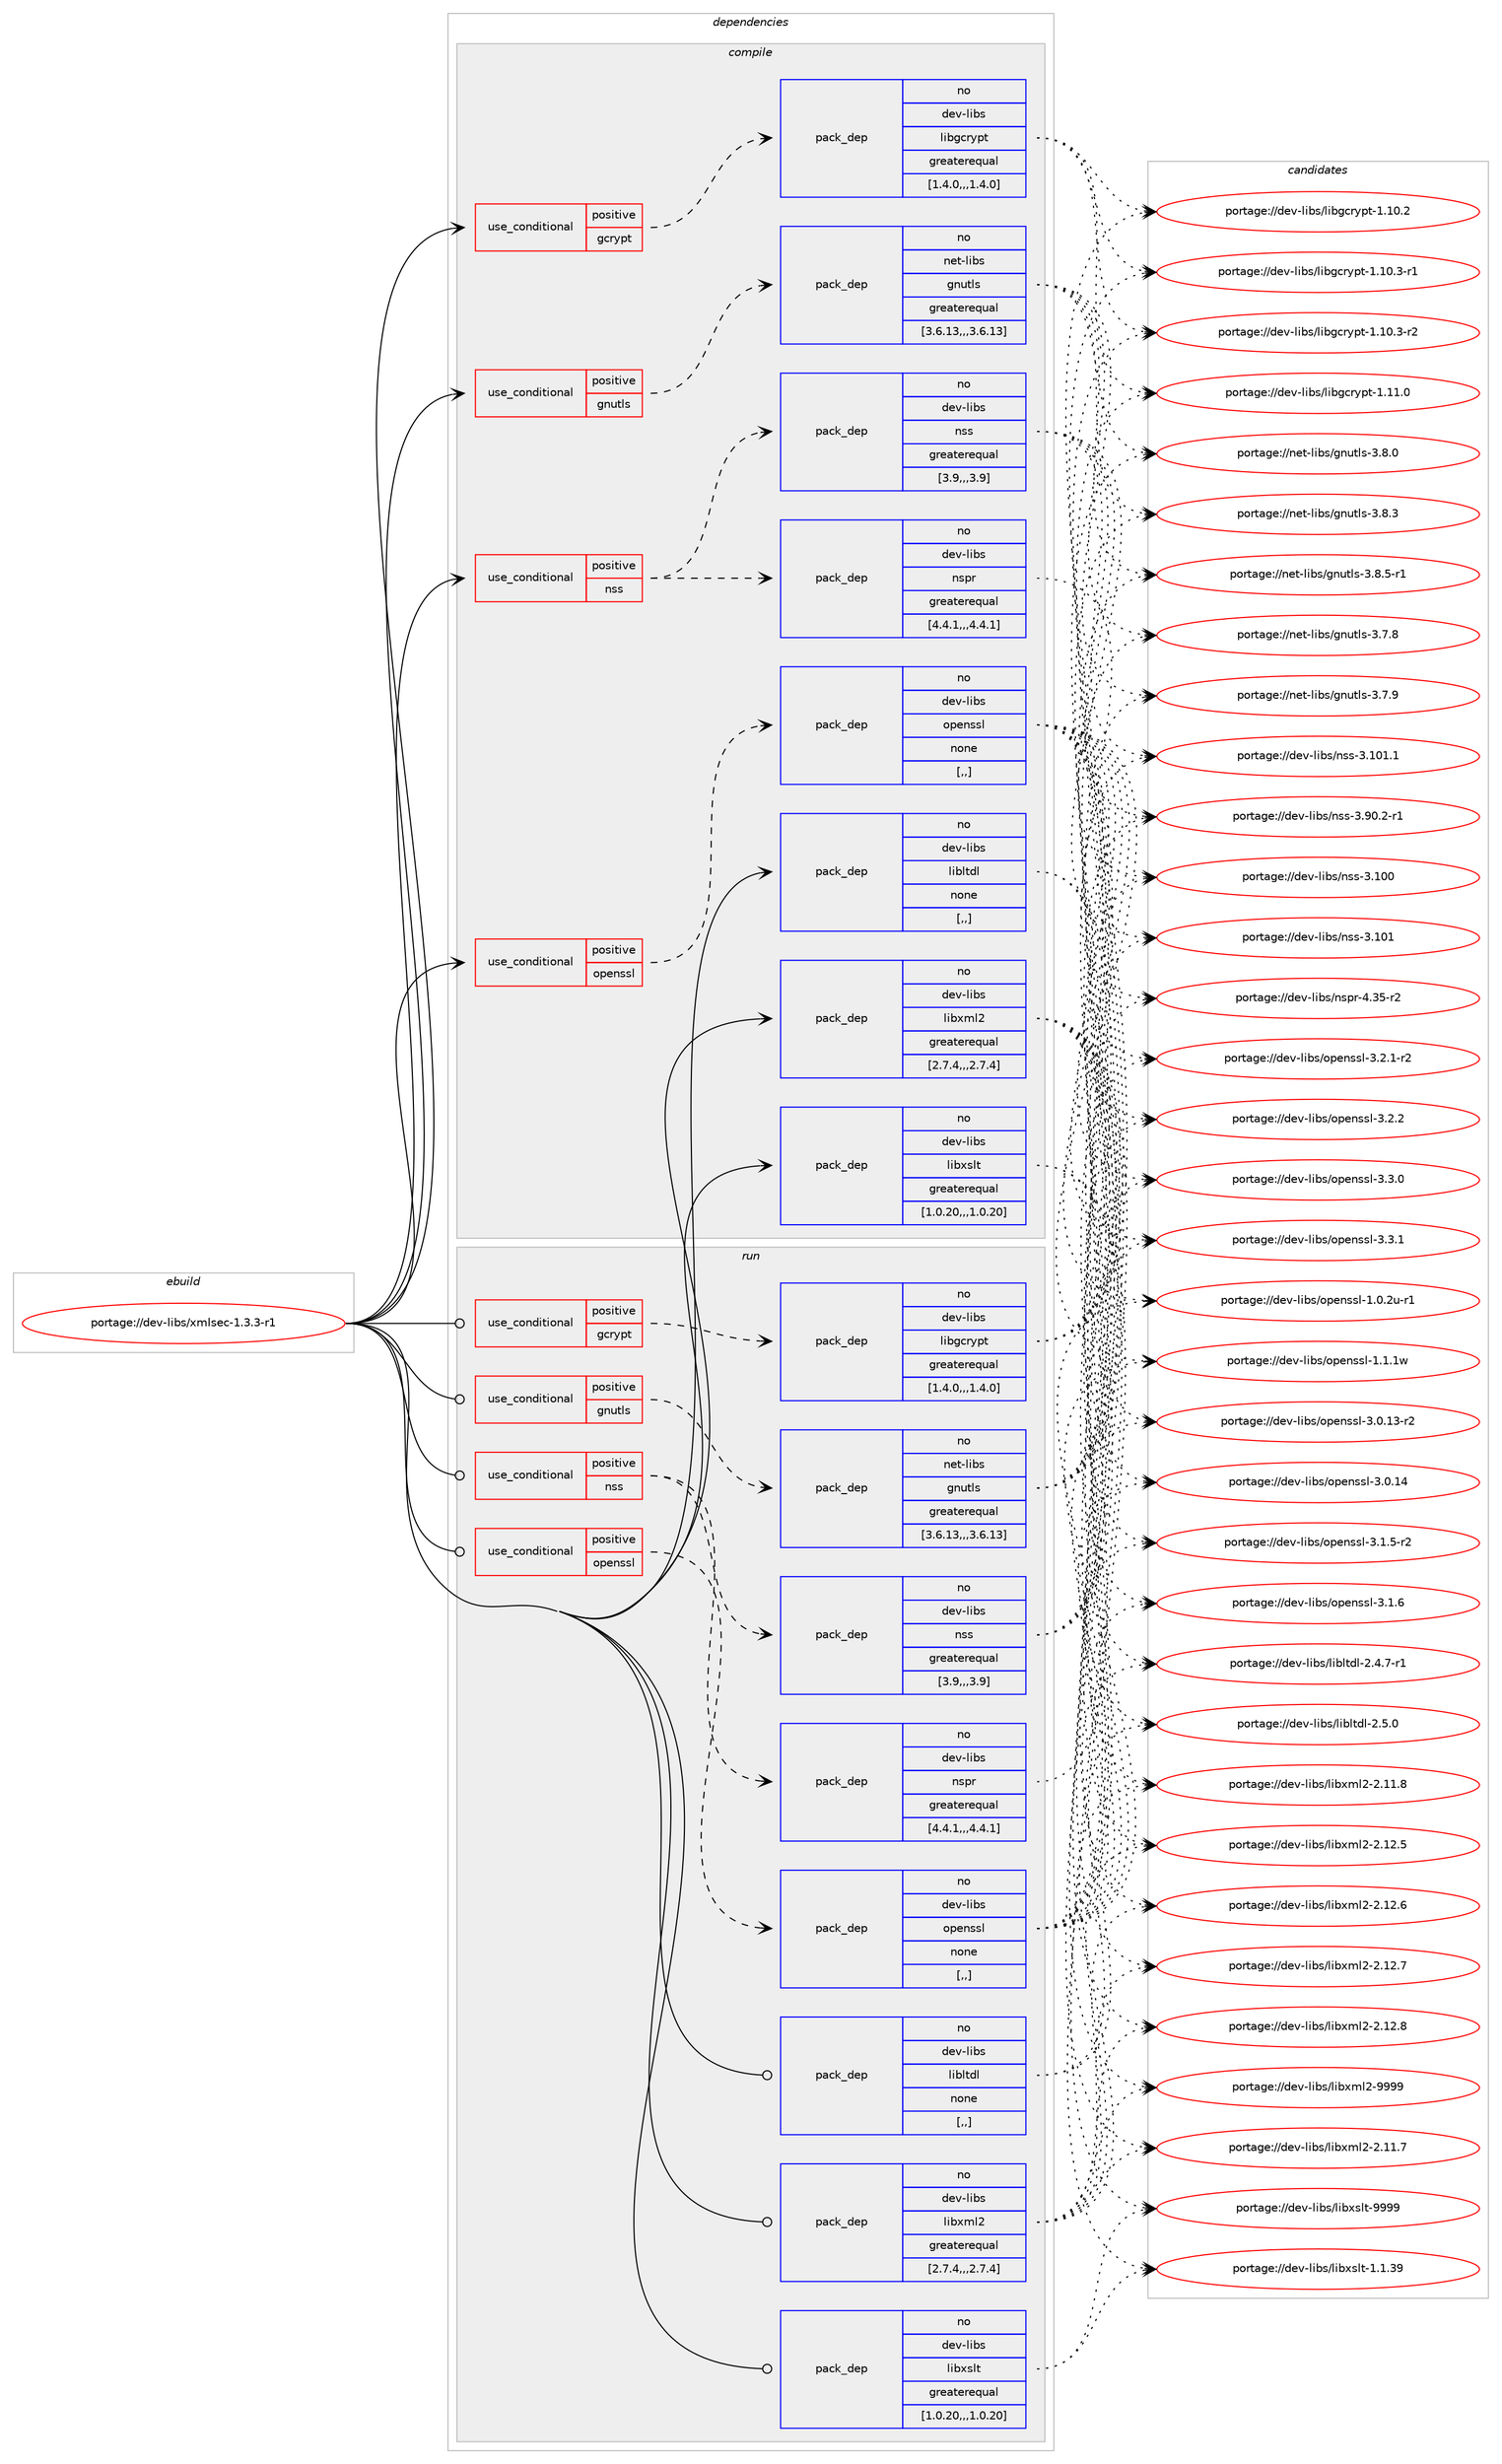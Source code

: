 digraph prolog {

# *************
# Graph options
# *************

newrank=true;
concentrate=true;
compound=true;
graph [rankdir=LR,fontname=Helvetica,fontsize=10,ranksep=1.5];#, ranksep=2.5, nodesep=0.2];
edge  [arrowhead=vee];
node  [fontname=Helvetica,fontsize=10];

# **********
# The ebuild
# **********

subgraph cluster_leftcol {
color=gray;
rank=same;
label=<<i>ebuild</i>>;
id [label="portage://dev-libs/xmlsec-1.3.3-r1", color=red, width=4, href="../dev-libs/xmlsec-1.3.3-r1.svg"];
}

# ****************
# The dependencies
# ****************

subgraph cluster_midcol {
color=gray;
label=<<i>dependencies</i>>;
subgraph cluster_compile {
fillcolor="#eeeeee";
style=filled;
label=<<i>compile</i>>;
subgraph cond27985 {
dependency112734 [label=<<TABLE BORDER="0" CELLBORDER="1" CELLSPACING="0" CELLPADDING="4"><TR><TD ROWSPAN="3" CELLPADDING="10">use_conditional</TD></TR><TR><TD>positive</TD></TR><TR><TD>gcrypt</TD></TR></TABLE>>, shape=none, color=red];
subgraph pack83585 {
dependency112735 [label=<<TABLE BORDER="0" CELLBORDER="1" CELLSPACING="0" CELLPADDING="4" WIDTH="220"><TR><TD ROWSPAN="6" CELLPADDING="30">pack_dep</TD></TR><TR><TD WIDTH="110">no</TD></TR><TR><TD>dev-libs</TD></TR><TR><TD>libgcrypt</TD></TR><TR><TD>greaterequal</TD></TR><TR><TD>[1.4.0,,,1.4.0]</TD></TR></TABLE>>, shape=none, color=blue];
}
dependency112734:e -> dependency112735:w [weight=20,style="dashed",arrowhead="vee"];
}
id:e -> dependency112734:w [weight=20,style="solid",arrowhead="vee"];
subgraph cond27986 {
dependency112736 [label=<<TABLE BORDER="0" CELLBORDER="1" CELLSPACING="0" CELLPADDING="4"><TR><TD ROWSPAN="3" CELLPADDING="10">use_conditional</TD></TR><TR><TD>positive</TD></TR><TR><TD>gnutls</TD></TR></TABLE>>, shape=none, color=red];
subgraph pack83586 {
dependency112737 [label=<<TABLE BORDER="0" CELLBORDER="1" CELLSPACING="0" CELLPADDING="4" WIDTH="220"><TR><TD ROWSPAN="6" CELLPADDING="30">pack_dep</TD></TR><TR><TD WIDTH="110">no</TD></TR><TR><TD>net-libs</TD></TR><TR><TD>gnutls</TD></TR><TR><TD>greaterequal</TD></TR><TR><TD>[3.6.13,,,3.6.13]</TD></TR></TABLE>>, shape=none, color=blue];
}
dependency112736:e -> dependency112737:w [weight=20,style="dashed",arrowhead="vee"];
}
id:e -> dependency112736:w [weight=20,style="solid",arrowhead="vee"];
subgraph cond27987 {
dependency112738 [label=<<TABLE BORDER="0" CELLBORDER="1" CELLSPACING="0" CELLPADDING="4"><TR><TD ROWSPAN="3" CELLPADDING="10">use_conditional</TD></TR><TR><TD>positive</TD></TR><TR><TD>nss</TD></TR></TABLE>>, shape=none, color=red];
subgraph pack83587 {
dependency112739 [label=<<TABLE BORDER="0" CELLBORDER="1" CELLSPACING="0" CELLPADDING="4" WIDTH="220"><TR><TD ROWSPAN="6" CELLPADDING="30">pack_dep</TD></TR><TR><TD WIDTH="110">no</TD></TR><TR><TD>dev-libs</TD></TR><TR><TD>nspr</TD></TR><TR><TD>greaterequal</TD></TR><TR><TD>[4.4.1,,,4.4.1]</TD></TR></TABLE>>, shape=none, color=blue];
}
dependency112738:e -> dependency112739:w [weight=20,style="dashed",arrowhead="vee"];
subgraph pack83588 {
dependency112740 [label=<<TABLE BORDER="0" CELLBORDER="1" CELLSPACING="0" CELLPADDING="4" WIDTH="220"><TR><TD ROWSPAN="6" CELLPADDING="30">pack_dep</TD></TR><TR><TD WIDTH="110">no</TD></TR><TR><TD>dev-libs</TD></TR><TR><TD>nss</TD></TR><TR><TD>greaterequal</TD></TR><TR><TD>[3.9,,,3.9]</TD></TR></TABLE>>, shape=none, color=blue];
}
dependency112738:e -> dependency112740:w [weight=20,style="dashed",arrowhead="vee"];
}
id:e -> dependency112738:w [weight=20,style="solid",arrowhead="vee"];
subgraph cond27988 {
dependency112741 [label=<<TABLE BORDER="0" CELLBORDER="1" CELLSPACING="0" CELLPADDING="4"><TR><TD ROWSPAN="3" CELLPADDING="10">use_conditional</TD></TR><TR><TD>positive</TD></TR><TR><TD>openssl</TD></TR></TABLE>>, shape=none, color=red];
subgraph pack83589 {
dependency112742 [label=<<TABLE BORDER="0" CELLBORDER="1" CELLSPACING="0" CELLPADDING="4" WIDTH="220"><TR><TD ROWSPAN="6" CELLPADDING="30">pack_dep</TD></TR><TR><TD WIDTH="110">no</TD></TR><TR><TD>dev-libs</TD></TR><TR><TD>openssl</TD></TR><TR><TD>none</TD></TR><TR><TD>[,,]</TD></TR></TABLE>>, shape=none, color=blue];
}
dependency112741:e -> dependency112742:w [weight=20,style="dashed",arrowhead="vee"];
}
id:e -> dependency112741:w [weight=20,style="solid",arrowhead="vee"];
subgraph pack83590 {
dependency112743 [label=<<TABLE BORDER="0" CELLBORDER="1" CELLSPACING="0" CELLPADDING="4" WIDTH="220"><TR><TD ROWSPAN="6" CELLPADDING="30">pack_dep</TD></TR><TR><TD WIDTH="110">no</TD></TR><TR><TD>dev-libs</TD></TR><TR><TD>libltdl</TD></TR><TR><TD>none</TD></TR><TR><TD>[,,]</TD></TR></TABLE>>, shape=none, color=blue];
}
id:e -> dependency112743:w [weight=20,style="solid",arrowhead="vee"];
subgraph pack83591 {
dependency112744 [label=<<TABLE BORDER="0" CELLBORDER="1" CELLSPACING="0" CELLPADDING="4" WIDTH="220"><TR><TD ROWSPAN="6" CELLPADDING="30">pack_dep</TD></TR><TR><TD WIDTH="110">no</TD></TR><TR><TD>dev-libs</TD></TR><TR><TD>libxml2</TD></TR><TR><TD>greaterequal</TD></TR><TR><TD>[2.7.4,,,2.7.4]</TD></TR></TABLE>>, shape=none, color=blue];
}
id:e -> dependency112744:w [weight=20,style="solid",arrowhead="vee"];
subgraph pack83592 {
dependency112745 [label=<<TABLE BORDER="0" CELLBORDER="1" CELLSPACING="0" CELLPADDING="4" WIDTH="220"><TR><TD ROWSPAN="6" CELLPADDING="30">pack_dep</TD></TR><TR><TD WIDTH="110">no</TD></TR><TR><TD>dev-libs</TD></TR><TR><TD>libxslt</TD></TR><TR><TD>greaterequal</TD></TR><TR><TD>[1.0.20,,,1.0.20]</TD></TR></TABLE>>, shape=none, color=blue];
}
id:e -> dependency112745:w [weight=20,style="solid",arrowhead="vee"];
}
subgraph cluster_compileandrun {
fillcolor="#eeeeee";
style=filled;
label=<<i>compile and run</i>>;
}
subgraph cluster_run {
fillcolor="#eeeeee";
style=filled;
label=<<i>run</i>>;
subgraph cond27989 {
dependency112746 [label=<<TABLE BORDER="0" CELLBORDER="1" CELLSPACING="0" CELLPADDING="4"><TR><TD ROWSPAN="3" CELLPADDING="10">use_conditional</TD></TR><TR><TD>positive</TD></TR><TR><TD>gcrypt</TD></TR></TABLE>>, shape=none, color=red];
subgraph pack83593 {
dependency112747 [label=<<TABLE BORDER="0" CELLBORDER="1" CELLSPACING="0" CELLPADDING="4" WIDTH="220"><TR><TD ROWSPAN="6" CELLPADDING="30">pack_dep</TD></TR><TR><TD WIDTH="110">no</TD></TR><TR><TD>dev-libs</TD></TR><TR><TD>libgcrypt</TD></TR><TR><TD>greaterequal</TD></TR><TR><TD>[1.4.0,,,1.4.0]</TD></TR></TABLE>>, shape=none, color=blue];
}
dependency112746:e -> dependency112747:w [weight=20,style="dashed",arrowhead="vee"];
}
id:e -> dependency112746:w [weight=20,style="solid",arrowhead="odot"];
subgraph cond27990 {
dependency112748 [label=<<TABLE BORDER="0" CELLBORDER="1" CELLSPACING="0" CELLPADDING="4"><TR><TD ROWSPAN="3" CELLPADDING="10">use_conditional</TD></TR><TR><TD>positive</TD></TR><TR><TD>gnutls</TD></TR></TABLE>>, shape=none, color=red];
subgraph pack83594 {
dependency112749 [label=<<TABLE BORDER="0" CELLBORDER="1" CELLSPACING="0" CELLPADDING="4" WIDTH="220"><TR><TD ROWSPAN="6" CELLPADDING="30">pack_dep</TD></TR><TR><TD WIDTH="110">no</TD></TR><TR><TD>net-libs</TD></TR><TR><TD>gnutls</TD></TR><TR><TD>greaterequal</TD></TR><TR><TD>[3.6.13,,,3.6.13]</TD></TR></TABLE>>, shape=none, color=blue];
}
dependency112748:e -> dependency112749:w [weight=20,style="dashed",arrowhead="vee"];
}
id:e -> dependency112748:w [weight=20,style="solid",arrowhead="odot"];
subgraph cond27991 {
dependency112750 [label=<<TABLE BORDER="0" CELLBORDER="1" CELLSPACING="0" CELLPADDING="4"><TR><TD ROWSPAN="3" CELLPADDING="10">use_conditional</TD></TR><TR><TD>positive</TD></TR><TR><TD>nss</TD></TR></TABLE>>, shape=none, color=red];
subgraph pack83595 {
dependency112751 [label=<<TABLE BORDER="0" CELLBORDER="1" CELLSPACING="0" CELLPADDING="4" WIDTH="220"><TR><TD ROWSPAN="6" CELLPADDING="30">pack_dep</TD></TR><TR><TD WIDTH="110">no</TD></TR><TR><TD>dev-libs</TD></TR><TR><TD>nspr</TD></TR><TR><TD>greaterequal</TD></TR><TR><TD>[4.4.1,,,4.4.1]</TD></TR></TABLE>>, shape=none, color=blue];
}
dependency112750:e -> dependency112751:w [weight=20,style="dashed",arrowhead="vee"];
subgraph pack83596 {
dependency112752 [label=<<TABLE BORDER="0" CELLBORDER="1" CELLSPACING="0" CELLPADDING="4" WIDTH="220"><TR><TD ROWSPAN="6" CELLPADDING="30">pack_dep</TD></TR><TR><TD WIDTH="110">no</TD></TR><TR><TD>dev-libs</TD></TR><TR><TD>nss</TD></TR><TR><TD>greaterequal</TD></TR><TR><TD>[3.9,,,3.9]</TD></TR></TABLE>>, shape=none, color=blue];
}
dependency112750:e -> dependency112752:w [weight=20,style="dashed",arrowhead="vee"];
}
id:e -> dependency112750:w [weight=20,style="solid",arrowhead="odot"];
subgraph cond27992 {
dependency112753 [label=<<TABLE BORDER="0" CELLBORDER="1" CELLSPACING="0" CELLPADDING="4"><TR><TD ROWSPAN="3" CELLPADDING="10">use_conditional</TD></TR><TR><TD>positive</TD></TR><TR><TD>openssl</TD></TR></TABLE>>, shape=none, color=red];
subgraph pack83597 {
dependency112754 [label=<<TABLE BORDER="0" CELLBORDER="1" CELLSPACING="0" CELLPADDING="4" WIDTH="220"><TR><TD ROWSPAN="6" CELLPADDING="30">pack_dep</TD></TR><TR><TD WIDTH="110">no</TD></TR><TR><TD>dev-libs</TD></TR><TR><TD>openssl</TD></TR><TR><TD>none</TD></TR><TR><TD>[,,]</TD></TR></TABLE>>, shape=none, color=blue];
}
dependency112753:e -> dependency112754:w [weight=20,style="dashed",arrowhead="vee"];
}
id:e -> dependency112753:w [weight=20,style="solid",arrowhead="odot"];
subgraph pack83598 {
dependency112755 [label=<<TABLE BORDER="0" CELLBORDER="1" CELLSPACING="0" CELLPADDING="4" WIDTH="220"><TR><TD ROWSPAN="6" CELLPADDING="30">pack_dep</TD></TR><TR><TD WIDTH="110">no</TD></TR><TR><TD>dev-libs</TD></TR><TR><TD>libltdl</TD></TR><TR><TD>none</TD></TR><TR><TD>[,,]</TD></TR></TABLE>>, shape=none, color=blue];
}
id:e -> dependency112755:w [weight=20,style="solid",arrowhead="odot"];
subgraph pack83599 {
dependency112756 [label=<<TABLE BORDER="0" CELLBORDER="1" CELLSPACING="0" CELLPADDING="4" WIDTH="220"><TR><TD ROWSPAN="6" CELLPADDING="30">pack_dep</TD></TR><TR><TD WIDTH="110">no</TD></TR><TR><TD>dev-libs</TD></TR><TR><TD>libxml2</TD></TR><TR><TD>greaterequal</TD></TR><TR><TD>[2.7.4,,,2.7.4]</TD></TR></TABLE>>, shape=none, color=blue];
}
id:e -> dependency112756:w [weight=20,style="solid",arrowhead="odot"];
subgraph pack83600 {
dependency112757 [label=<<TABLE BORDER="0" CELLBORDER="1" CELLSPACING="0" CELLPADDING="4" WIDTH="220"><TR><TD ROWSPAN="6" CELLPADDING="30">pack_dep</TD></TR><TR><TD WIDTH="110">no</TD></TR><TR><TD>dev-libs</TD></TR><TR><TD>libxslt</TD></TR><TR><TD>greaterequal</TD></TR><TR><TD>[1.0.20,,,1.0.20]</TD></TR></TABLE>>, shape=none, color=blue];
}
id:e -> dependency112757:w [weight=20,style="solid",arrowhead="odot"];
}
}

# **************
# The candidates
# **************

subgraph cluster_choices {
rank=same;
color=gray;
label=<<i>candidates</i>>;

subgraph choice83585 {
color=black;
nodesep=1;
choice100101118451081059811547108105981039911412111211645494649484650 [label="portage://dev-libs/libgcrypt-1.10.2", color=red, width=4,href="../dev-libs/libgcrypt-1.10.2.svg"];
choice1001011184510810598115471081059810399114121112116454946494846514511449 [label="portage://dev-libs/libgcrypt-1.10.3-r1", color=red, width=4,href="../dev-libs/libgcrypt-1.10.3-r1.svg"];
choice1001011184510810598115471081059810399114121112116454946494846514511450 [label="portage://dev-libs/libgcrypt-1.10.3-r2", color=red, width=4,href="../dev-libs/libgcrypt-1.10.3-r2.svg"];
choice100101118451081059811547108105981039911412111211645494649494648 [label="portage://dev-libs/libgcrypt-1.11.0", color=red, width=4,href="../dev-libs/libgcrypt-1.11.0.svg"];
dependency112735:e -> choice100101118451081059811547108105981039911412111211645494649484650:w [style=dotted,weight="100"];
dependency112735:e -> choice1001011184510810598115471081059810399114121112116454946494846514511449:w [style=dotted,weight="100"];
dependency112735:e -> choice1001011184510810598115471081059810399114121112116454946494846514511450:w [style=dotted,weight="100"];
dependency112735:e -> choice100101118451081059811547108105981039911412111211645494649494648:w [style=dotted,weight="100"];
}
subgraph choice83586 {
color=black;
nodesep=1;
choice110101116451081059811547103110117116108115455146554656 [label="portage://net-libs/gnutls-3.7.8", color=red, width=4,href="../net-libs/gnutls-3.7.8.svg"];
choice110101116451081059811547103110117116108115455146554657 [label="portage://net-libs/gnutls-3.7.9", color=red, width=4,href="../net-libs/gnutls-3.7.9.svg"];
choice110101116451081059811547103110117116108115455146564648 [label="portage://net-libs/gnutls-3.8.0", color=red, width=4,href="../net-libs/gnutls-3.8.0.svg"];
choice110101116451081059811547103110117116108115455146564651 [label="portage://net-libs/gnutls-3.8.3", color=red, width=4,href="../net-libs/gnutls-3.8.3.svg"];
choice1101011164510810598115471031101171161081154551465646534511449 [label="portage://net-libs/gnutls-3.8.5-r1", color=red, width=4,href="../net-libs/gnutls-3.8.5-r1.svg"];
dependency112737:e -> choice110101116451081059811547103110117116108115455146554656:w [style=dotted,weight="100"];
dependency112737:e -> choice110101116451081059811547103110117116108115455146554657:w [style=dotted,weight="100"];
dependency112737:e -> choice110101116451081059811547103110117116108115455146564648:w [style=dotted,weight="100"];
dependency112737:e -> choice110101116451081059811547103110117116108115455146564651:w [style=dotted,weight="100"];
dependency112737:e -> choice1101011164510810598115471031101171161081154551465646534511449:w [style=dotted,weight="100"];
}
subgraph choice83587 {
color=black;
nodesep=1;
choice10010111845108105981154711011511211445524651534511450 [label="portage://dev-libs/nspr-4.35-r2", color=red, width=4,href="../dev-libs/nspr-4.35-r2.svg"];
dependency112739:e -> choice10010111845108105981154711011511211445524651534511450:w [style=dotted,weight="100"];
}
subgraph choice83588 {
color=black;
nodesep=1;
choice100101118451081059811547110115115455146494848 [label="portage://dev-libs/nss-3.100", color=red, width=4,href="../dev-libs/nss-3.100.svg"];
choice100101118451081059811547110115115455146494849 [label="portage://dev-libs/nss-3.101", color=red, width=4,href="../dev-libs/nss-3.101.svg"];
choice1001011184510810598115471101151154551464948494649 [label="portage://dev-libs/nss-3.101.1", color=red, width=4,href="../dev-libs/nss-3.101.1.svg"];
choice100101118451081059811547110115115455146574846504511449 [label="portage://dev-libs/nss-3.90.2-r1", color=red, width=4,href="../dev-libs/nss-3.90.2-r1.svg"];
dependency112740:e -> choice100101118451081059811547110115115455146494848:w [style=dotted,weight="100"];
dependency112740:e -> choice100101118451081059811547110115115455146494849:w [style=dotted,weight="100"];
dependency112740:e -> choice1001011184510810598115471101151154551464948494649:w [style=dotted,weight="100"];
dependency112740:e -> choice100101118451081059811547110115115455146574846504511449:w [style=dotted,weight="100"];
}
subgraph choice83589 {
color=black;
nodesep=1;
choice1001011184510810598115471111121011101151151084549464846501174511449 [label="portage://dev-libs/openssl-1.0.2u-r1", color=red, width=4,href="../dev-libs/openssl-1.0.2u-r1.svg"];
choice100101118451081059811547111112101110115115108454946494649119 [label="portage://dev-libs/openssl-1.1.1w", color=red, width=4,href="../dev-libs/openssl-1.1.1w.svg"];
choice100101118451081059811547111112101110115115108455146484649514511450 [label="portage://dev-libs/openssl-3.0.13-r2", color=red, width=4,href="../dev-libs/openssl-3.0.13-r2.svg"];
choice10010111845108105981154711111210111011511510845514648464952 [label="portage://dev-libs/openssl-3.0.14", color=red, width=4,href="../dev-libs/openssl-3.0.14.svg"];
choice1001011184510810598115471111121011101151151084551464946534511450 [label="portage://dev-libs/openssl-3.1.5-r2", color=red, width=4,href="../dev-libs/openssl-3.1.5-r2.svg"];
choice100101118451081059811547111112101110115115108455146494654 [label="portage://dev-libs/openssl-3.1.6", color=red, width=4,href="../dev-libs/openssl-3.1.6.svg"];
choice1001011184510810598115471111121011101151151084551465046494511450 [label="portage://dev-libs/openssl-3.2.1-r2", color=red, width=4,href="../dev-libs/openssl-3.2.1-r2.svg"];
choice100101118451081059811547111112101110115115108455146504650 [label="portage://dev-libs/openssl-3.2.2", color=red, width=4,href="../dev-libs/openssl-3.2.2.svg"];
choice100101118451081059811547111112101110115115108455146514648 [label="portage://dev-libs/openssl-3.3.0", color=red, width=4,href="../dev-libs/openssl-3.3.0.svg"];
choice100101118451081059811547111112101110115115108455146514649 [label="portage://dev-libs/openssl-3.3.1", color=red, width=4,href="../dev-libs/openssl-3.3.1.svg"];
dependency112742:e -> choice1001011184510810598115471111121011101151151084549464846501174511449:w [style=dotted,weight="100"];
dependency112742:e -> choice100101118451081059811547111112101110115115108454946494649119:w [style=dotted,weight="100"];
dependency112742:e -> choice100101118451081059811547111112101110115115108455146484649514511450:w [style=dotted,weight="100"];
dependency112742:e -> choice10010111845108105981154711111210111011511510845514648464952:w [style=dotted,weight="100"];
dependency112742:e -> choice1001011184510810598115471111121011101151151084551464946534511450:w [style=dotted,weight="100"];
dependency112742:e -> choice100101118451081059811547111112101110115115108455146494654:w [style=dotted,weight="100"];
dependency112742:e -> choice1001011184510810598115471111121011101151151084551465046494511450:w [style=dotted,weight="100"];
dependency112742:e -> choice100101118451081059811547111112101110115115108455146504650:w [style=dotted,weight="100"];
dependency112742:e -> choice100101118451081059811547111112101110115115108455146514648:w [style=dotted,weight="100"];
dependency112742:e -> choice100101118451081059811547111112101110115115108455146514649:w [style=dotted,weight="100"];
}
subgraph choice83590 {
color=black;
nodesep=1;
choice100101118451081059811547108105981081161001084550465246554511449 [label="portage://dev-libs/libltdl-2.4.7-r1", color=red, width=4,href="../dev-libs/libltdl-2.4.7-r1.svg"];
choice10010111845108105981154710810598108116100108455046534648 [label="portage://dev-libs/libltdl-2.5.0", color=red, width=4,href="../dev-libs/libltdl-2.5.0.svg"];
dependency112743:e -> choice100101118451081059811547108105981081161001084550465246554511449:w [style=dotted,weight="100"];
dependency112743:e -> choice10010111845108105981154710810598108116100108455046534648:w [style=dotted,weight="100"];
}
subgraph choice83591 {
color=black;
nodesep=1;
choice100101118451081059811547108105981201091085045504649494655 [label="portage://dev-libs/libxml2-2.11.7", color=red, width=4,href="../dev-libs/libxml2-2.11.7.svg"];
choice100101118451081059811547108105981201091085045504649494656 [label="portage://dev-libs/libxml2-2.11.8", color=red, width=4,href="../dev-libs/libxml2-2.11.8.svg"];
choice100101118451081059811547108105981201091085045504649504653 [label="portage://dev-libs/libxml2-2.12.5", color=red, width=4,href="../dev-libs/libxml2-2.12.5.svg"];
choice100101118451081059811547108105981201091085045504649504654 [label="portage://dev-libs/libxml2-2.12.6", color=red, width=4,href="../dev-libs/libxml2-2.12.6.svg"];
choice100101118451081059811547108105981201091085045504649504655 [label="portage://dev-libs/libxml2-2.12.7", color=red, width=4,href="../dev-libs/libxml2-2.12.7.svg"];
choice100101118451081059811547108105981201091085045504649504656 [label="portage://dev-libs/libxml2-2.12.8", color=red, width=4,href="../dev-libs/libxml2-2.12.8.svg"];
choice10010111845108105981154710810598120109108504557575757 [label="portage://dev-libs/libxml2-9999", color=red, width=4,href="../dev-libs/libxml2-9999.svg"];
dependency112744:e -> choice100101118451081059811547108105981201091085045504649494655:w [style=dotted,weight="100"];
dependency112744:e -> choice100101118451081059811547108105981201091085045504649494656:w [style=dotted,weight="100"];
dependency112744:e -> choice100101118451081059811547108105981201091085045504649504653:w [style=dotted,weight="100"];
dependency112744:e -> choice100101118451081059811547108105981201091085045504649504654:w [style=dotted,weight="100"];
dependency112744:e -> choice100101118451081059811547108105981201091085045504649504655:w [style=dotted,weight="100"];
dependency112744:e -> choice100101118451081059811547108105981201091085045504649504656:w [style=dotted,weight="100"];
dependency112744:e -> choice10010111845108105981154710810598120109108504557575757:w [style=dotted,weight="100"];
}
subgraph choice83592 {
color=black;
nodesep=1;
choice1001011184510810598115471081059812011510811645494649465157 [label="portage://dev-libs/libxslt-1.1.39", color=red, width=4,href="../dev-libs/libxslt-1.1.39.svg"];
choice100101118451081059811547108105981201151081164557575757 [label="portage://dev-libs/libxslt-9999", color=red, width=4,href="../dev-libs/libxslt-9999.svg"];
dependency112745:e -> choice1001011184510810598115471081059812011510811645494649465157:w [style=dotted,weight="100"];
dependency112745:e -> choice100101118451081059811547108105981201151081164557575757:w [style=dotted,weight="100"];
}
subgraph choice83593 {
color=black;
nodesep=1;
choice100101118451081059811547108105981039911412111211645494649484650 [label="portage://dev-libs/libgcrypt-1.10.2", color=red, width=4,href="../dev-libs/libgcrypt-1.10.2.svg"];
choice1001011184510810598115471081059810399114121112116454946494846514511449 [label="portage://dev-libs/libgcrypt-1.10.3-r1", color=red, width=4,href="../dev-libs/libgcrypt-1.10.3-r1.svg"];
choice1001011184510810598115471081059810399114121112116454946494846514511450 [label="portage://dev-libs/libgcrypt-1.10.3-r2", color=red, width=4,href="../dev-libs/libgcrypt-1.10.3-r2.svg"];
choice100101118451081059811547108105981039911412111211645494649494648 [label="portage://dev-libs/libgcrypt-1.11.0", color=red, width=4,href="../dev-libs/libgcrypt-1.11.0.svg"];
dependency112747:e -> choice100101118451081059811547108105981039911412111211645494649484650:w [style=dotted,weight="100"];
dependency112747:e -> choice1001011184510810598115471081059810399114121112116454946494846514511449:w [style=dotted,weight="100"];
dependency112747:e -> choice1001011184510810598115471081059810399114121112116454946494846514511450:w [style=dotted,weight="100"];
dependency112747:e -> choice100101118451081059811547108105981039911412111211645494649494648:w [style=dotted,weight="100"];
}
subgraph choice83594 {
color=black;
nodesep=1;
choice110101116451081059811547103110117116108115455146554656 [label="portage://net-libs/gnutls-3.7.8", color=red, width=4,href="../net-libs/gnutls-3.7.8.svg"];
choice110101116451081059811547103110117116108115455146554657 [label="portage://net-libs/gnutls-3.7.9", color=red, width=4,href="../net-libs/gnutls-3.7.9.svg"];
choice110101116451081059811547103110117116108115455146564648 [label="portage://net-libs/gnutls-3.8.0", color=red, width=4,href="../net-libs/gnutls-3.8.0.svg"];
choice110101116451081059811547103110117116108115455146564651 [label="portage://net-libs/gnutls-3.8.3", color=red, width=4,href="../net-libs/gnutls-3.8.3.svg"];
choice1101011164510810598115471031101171161081154551465646534511449 [label="portage://net-libs/gnutls-3.8.5-r1", color=red, width=4,href="../net-libs/gnutls-3.8.5-r1.svg"];
dependency112749:e -> choice110101116451081059811547103110117116108115455146554656:w [style=dotted,weight="100"];
dependency112749:e -> choice110101116451081059811547103110117116108115455146554657:w [style=dotted,weight="100"];
dependency112749:e -> choice110101116451081059811547103110117116108115455146564648:w [style=dotted,weight="100"];
dependency112749:e -> choice110101116451081059811547103110117116108115455146564651:w [style=dotted,weight="100"];
dependency112749:e -> choice1101011164510810598115471031101171161081154551465646534511449:w [style=dotted,weight="100"];
}
subgraph choice83595 {
color=black;
nodesep=1;
choice10010111845108105981154711011511211445524651534511450 [label="portage://dev-libs/nspr-4.35-r2", color=red, width=4,href="../dev-libs/nspr-4.35-r2.svg"];
dependency112751:e -> choice10010111845108105981154711011511211445524651534511450:w [style=dotted,weight="100"];
}
subgraph choice83596 {
color=black;
nodesep=1;
choice100101118451081059811547110115115455146494848 [label="portage://dev-libs/nss-3.100", color=red, width=4,href="../dev-libs/nss-3.100.svg"];
choice100101118451081059811547110115115455146494849 [label="portage://dev-libs/nss-3.101", color=red, width=4,href="../dev-libs/nss-3.101.svg"];
choice1001011184510810598115471101151154551464948494649 [label="portage://dev-libs/nss-3.101.1", color=red, width=4,href="../dev-libs/nss-3.101.1.svg"];
choice100101118451081059811547110115115455146574846504511449 [label="portage://dev-libs/nss-3.90.2-r1", color=red, width=4,href="../dev-libs/nss-3.90.2-r1.svg"];
dependency112752:e -> choice100101118451081059811547110115115455146494848:w [style=dotted,weight="100"];
dependency112752:e -> choice100101118451081059811547110115115455146494849:w [style=dotted,weight="100"];
dependency112752:e -> choice1001011184510810598115471101151154551464948494649:w [style=dotted,weight="100"];
dependency112752:e -> choice100101118451081059811547110115115455146574846504511449:w [style=dotted,weight="100"];
}
subgraph choice83597 {
color=black;
nodesep=1;
choice1001011184510810598115471111121011101151151084549464846501174511449 [label="portage://dev-libs/openssl-1.0.2u-r1", color=red, width=4,href="../dev-libs/openssl-1.0.2u-r1.svg"];
choice100101118451081059811547111112101110115115108454946494649119 [label="portage://dev-libs/openssl-1.1.1w", color=red, width=4,href="../dev-libs/openssl-1.1.1w.svg"];
choice100101118451081059811547111112101110115115108455146484649514511450 [label="portage://dev-libs/openssl-3.0.13-r2", color=red, width=4,href="../dev-libs/openssl-3.0.13-r2.svg"];
choice10010111845108105981154711111210111011511510845514648464952 [label="portage://dev-libs/openssl-3.0.14", color=red, width=4,href="../dev-libs/openssl-3.0.14.svg"];
choice1001011184510810598115471111121011101151151084551464946534511450 [label="portage://dev-libs/openssl-3.1.5-r2", color=red, width=4,href="../dev-libs/openssl-3.1.5-r2.svg"];
choice100101118451081059811547111112101110115115108455146494654 [label="portage://dev-libs/openssl-3.1.6", color=red, width=4,href="../dev-libs/openssl-3.1.6.svg"];
choice1001011184510810598115471111121011101151151084551465046494511450 [label="portage://dev-libs/openssl-3.2.1-r2", color=red, width=4,href="../dev-libs/openssl-3.2.1-r2.svg"];
choice100101118451081059811547111112101110115115108455146504650 [label="portage://dev-libs/openssl-3.2.2", color=red, width=4,href="../dev-libs/openssl-3.2.2.svg"];
choice100101118451081059811547111112101110115115108455146514648 [label="portage://dev-libs/openssl-3.3.0", color=red, width=4,href="../dev-libs/openssl-3.3.0.svg"];
choice100101118451081059811547111112101110115115108455146514649 [label="portage://dev-libs/openssl-3.3.1", color=red, width=4,href="../dev-libs/openssl-3.3.1.svg"];
dependency112754:e -> choice1001011184510810598115471111121011101151151084549464846501174511449:w [style=dotted,weight="100"];
dependency112754:e -> choice100101118451081059811547111112101110115115108454946494649119:w [style=dotted,weight="100"];
dependency112754:e -> choice100101118451081059811547111112101110115115108455146484649514511450:w [style=dotted,weight="100"];
dependency112754:e -> choice10010111845108105981154711111210111011511510845514648464952:w [style=dotted,weight="100"];
dependency112754:e -> choice1001011184510810598115471111121011101151151084551464946534511450:w [style=dotted,weight="100"];
dependency112754:e -> choice100101118451081059811547111112101110115115108455146494654:w [style=dotted,weight="100"];
dependency112754:e -> choice1001011184510810598115471111121011101151151084551465046494511450:w [style=dotted,weight="100"];
dependency112754:e -> choice100101118451081059811547111112101110115115108455146504650:w [style=dotted,weight="100"];
dependency112754:e -> choice100101118451081059811547111112101110115115108455146514648:w [style=dotted,weight="100"];
dependency112754:e -> choice100101118451081059811547111112101110115115108455146514649:w [style=dotted,weight="100"];
}
subgraph choice83598 {
color=black;
nodesep=1;
choice100101118451081059811547108105981081161001084550465246554511449 [label="portage://dev-libs/libltdl-2.4.7-r1", color=red, width=4,href="../dev-libs/libltdl-2.4.7-r1.svg"];
choice10010111845108105981154710810598108116100108455046534648 [label="portage://dev-libs/libltdl-2.5.0", color=red, width=4,href="../dev-libs/libltdl-2.5.0.svg"];
dependency112755:e -> choice100101118451081059811547108105981081161001084550465246554511449:w [style=dotted,weight="100"];
dependency112755:e -> choice10010111845108105981154710810598108116100108455046534648:w [style=dotted,weight="100"];
}
subgraph choice83599 {
color=black;
nodesep=1;
choice100101118451081059811547108105981201091085045504649494655 [label="portage://dev-libs/libxml2-2.11.7", color=red, width=4,href="../dev-libs/libxml2-2.11.7.svg"];
choice100101118451081059811547108105981201091085045504649494656 [label="portage://dev-libs/libxml2-2.11.8", color=red, width=4,href="../dev-libs/libxml2-2.11.8.svg"];
choice100101118451081059811547108105981201091085045504649504653 [label="portage://dev-libs/libxml2-2.12.5", color=red, width=4,href="../dev-libs/libxml2-2.12.5.svg"];
choice100101118451081059811547108105981201091085045504649504654 [label="portage://dev-libs/libxml2-2.12.6", color=red, width=4,href="../dev-libs/libxml2-2.12.6.svg"];
choice100101118451081059811547108105981201091085045504649504655 [label="portage://dev-libs/libxml2-2.12.7", color=red, width=4,href="../dev-libs/libxml2-2.12.7.svg"];
choice100101118451081059811547108105981201091085045504649504656 [label="portage://dev-libs/libxml2-2.12.8", color=red, width=4,href="../dev-libs/libxml2-2.12.8.svg"];
choice10010111845108105981154710810598120109108504557575757 [label="portage://dev-libs/libxml2-9999", color=red, width=4,href="../dev-libs/libxml2-9999.svg"];
dependency112756:e -> choice100101118451081059811547108105981201091085045504649494655:w [style=dotted,weight="100"];
dependency112756:e -> choice100101118451081059811547108105981201091085045504649494656:w [style=dotted,weight="100"];
dependency112756:e -> choice100101118451081059811547108105981201091085045504649504653:w [style=dotted,weight="100"];
dependency112756:e -> choice100101118451081059811547108105981201091085045504649504654:w [style=dotted,weight="100"];
dependency112756:e -> choice100101118451081059811547108105981201091085045504649504655:w [style=dotted,weight="100"];
dependency112756:e -> choice100101118451081059811547108105981201091085045504649504656:w [style=dotted,weight="100"];
dependency112756:e -> choice10010111845108105981154710810598120109108504557575757:w [style=dotted,weight="100"];
}
subgraph choice83600 {
color=black;
nodesep=1;
choice1001011184510810598115471081059812011510811645494649465157 [label="portage://dev-libs/libxslt-1.1.39", color=red, width=4,href="../dev-libs/libxslt-1.1.39.svg"];
choice100101118451081059811547108105981201151081164557575757 [label="portage://dev-libs/libxslt-9999", color=red, width=4,href="../dev-libs/libxslt-9999.svg"];
dependency112757:e -> choice1001011184510810598115471081059812011510811645494649465157:w [style=dotted,weight="100"];
dependency112757:e -> choice100101118451081059811547108105981201151081164557575757:w [style=dotted,weight="100"];
}
}

}
